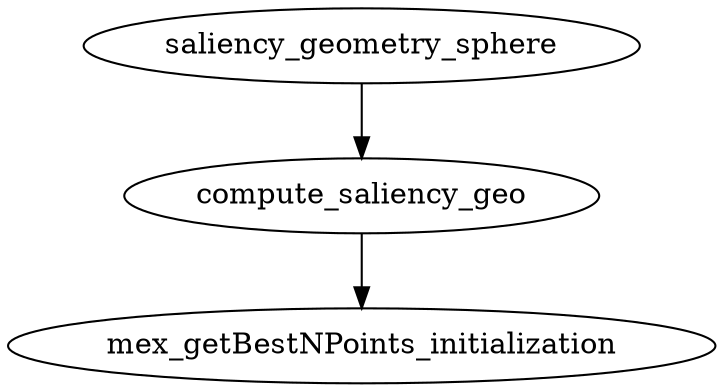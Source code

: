 /* Created by mdot for Matlab */
digraph m2html {
  compute_saliency_geo -> mex_getBestNPoints_initialization;
  saliency_geometry_sphere -> compute_saliency_geo;

  compute_saliency_geo [URL="compute_saliency_geo.html"];
  mex_getBestNPoints_initialization [URL="mex_getBestNPoints_initialization.html"];
  saliency_geometry_sphere [URL="saliency_geometry_sphere.html"];
}